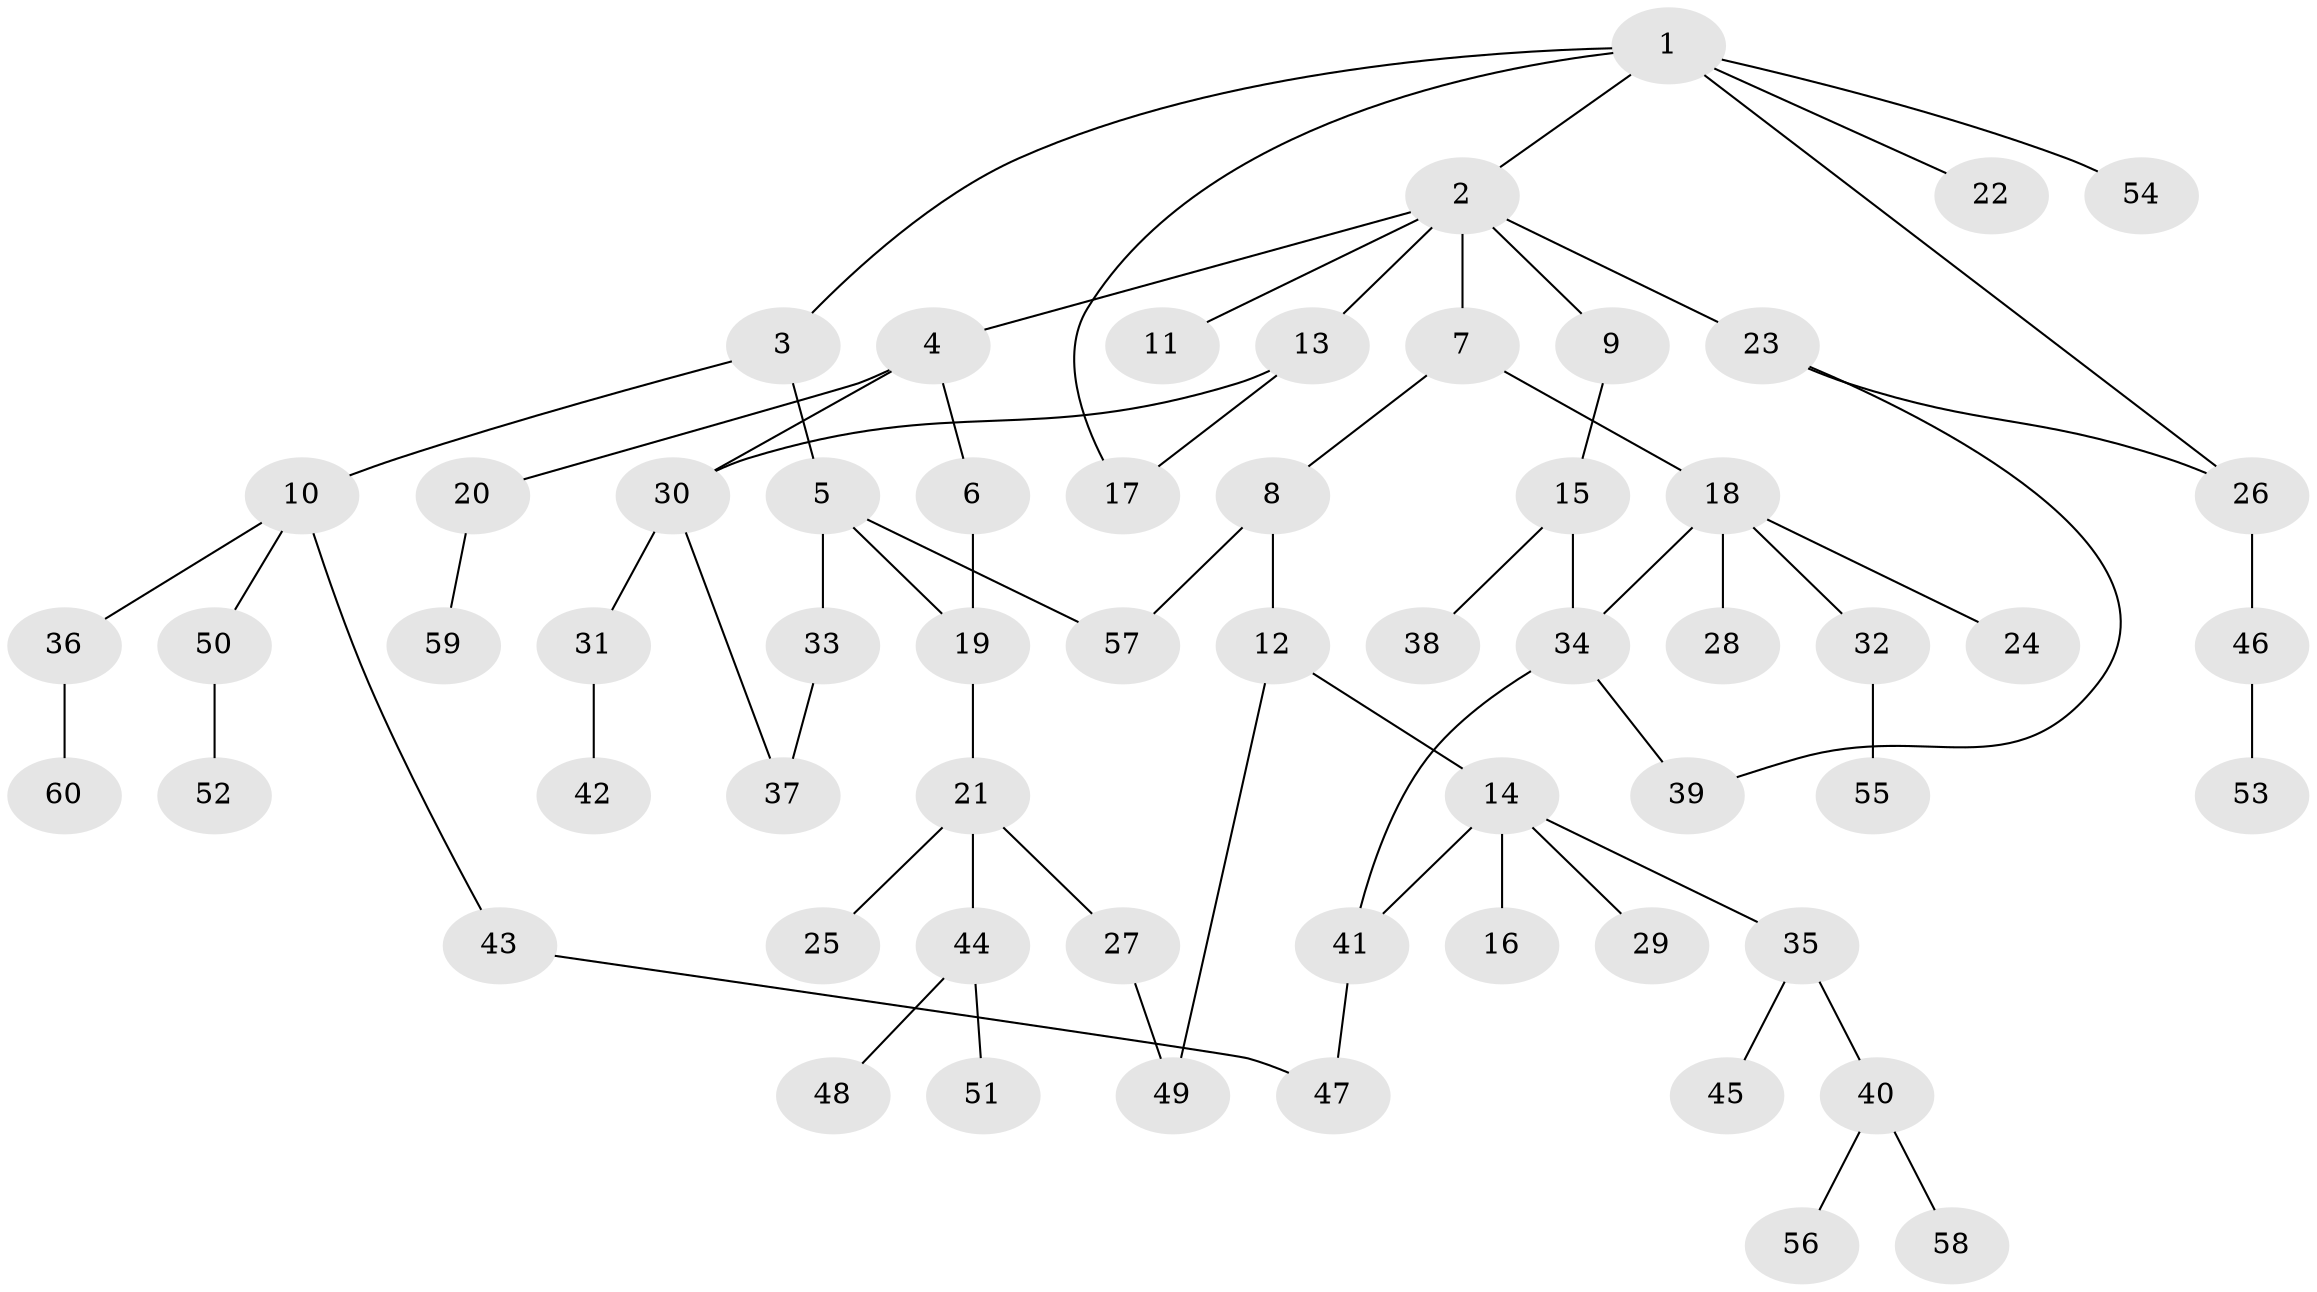// Generated by graph-tools (version 1.1) at 2025/25/03/09/25 03:25:24]
// undirected, 60 vertices, 70 edges
graph export_dot {
graph [start="1"]
  node [color=gray90,style=filled];
  1;
  2;
  3;
  4;
  5;
  6;
  7;
  8;
  9;
  10;
  11;
  12;
  13;
  14;
  15;
  16;
  17;
  18;
  19;
  20;
  21;
  22;
  23;
  24;
  25;
  26;
  27;
  28;
  29;
  30;
  31;
  32;
  33;
  34;
  35;
  36;
  37;
  38;
  39;
  40;
  41;
  42;
  43;
  44;
  45;
  46;
  47;
  48;
  49;
  50;
  51;
  52;
  53;
  54;
  55;
  56;
  57;
  58;
  59;
  60;
  1 -- 2;
  1 -- 3;
  1 -- 17;
  1 -- 22;
  1 -- 26;
  1 -- 54;
  2 -- 4;
  2 -- 7;
  2 -- 9;
  2 -- 11;
  2 -- 13;
  2 -- 23;
  3 -- 5;
  3 -- 10;
  4 -- 6;
  4 -- 20;
  4 -- 30;
  5 -- 33;
  5 -- 57;
  5 -- 19;
  6 -- 19;
  7 -- 8;
  7 -- 18;
  8 -- 12;
  8 -- 57;
  9 -- 15;
  10 -- 36;
  10 -- 43;
  10 -- 50;
  12 -- 14;
  12 -- 49;
  13 -- 30;
  13 -- 17;
  14 -- 16;
  14 -- 29;
  14 -- 35;
  14 -- 41;
  15 -- 34;
  15 -- 38;
  18 -- 24;
  18 -- 28;
  18 -- 32;
  18 -- 34;
  19 -- 21;
  20 -- 59;
  21 -- 25;
  21 -- 27;
  21 -- 44;
  23 -- 39;
  23 -- 26;
  26 -- 46;
  27 -- 49;
  30 -- 31;
  30 -- 37;
  31 -- 42;
  32 -- 55;
  33 -- 37;
  34 -- 39;
  34 -- 41;
  35 -- 40;
  35 -- 45;
  36 -- 60;
  40 -- 56;
  40 -- 58;
  41 -- 47;
  43 -- 47;
  44 -- 48;
  44 -- 51;
  46 -- 53;
  50 -- 52;
}
